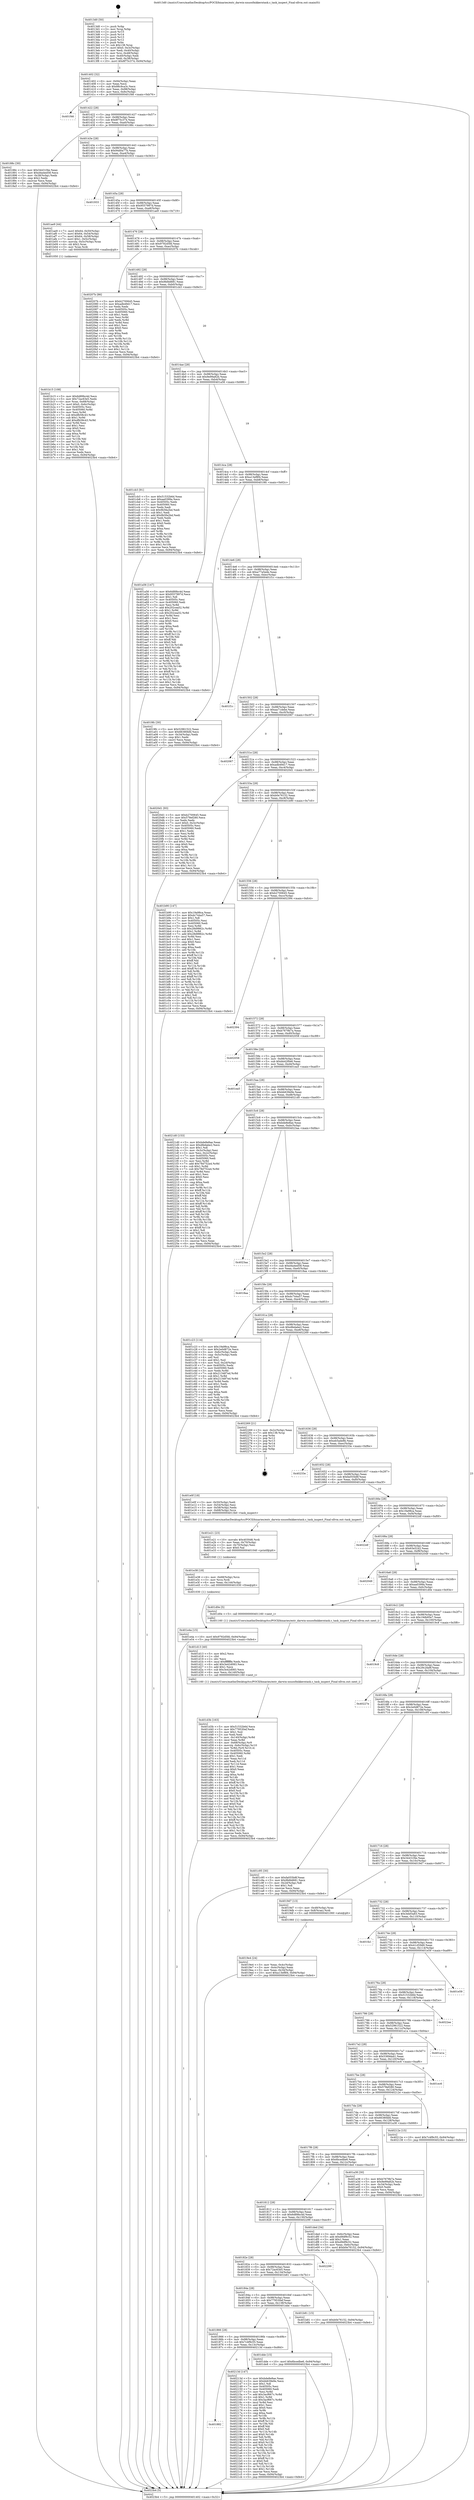 digraph "0x4013d0" {
  label = "0x4013d0 (/mnt/c/Users/mathe/Desktop/tcc/POCII/binaries/extr_darwin-xnuosfmkkerntask.c_task_inspect_Final-ollvm.out::main(0))"
  labelloc = "t"
  node[shape=record]

  Entry [label="",width=0.3,height=0.3,shape=circle,fillcolor=black,style=filled]
  "0x401402" [label="{
     0x401402 [32]\l
     | [instrs]\l
     &nbsp;&nbsp;0x401402 \<+6\>: mov -0x94(%rbp),%eax\l
     &nbsp;&nbsp;0x401408 \<+2\>: mov %eax,%ecx\l
     &nbsp;&nbsp;0x40140a \<+6\>: sub $0x88c9ca3c,%ecx\l
     &nbsp;&nbsp;0x401410 \<+6\>: mov %eax,-0x98(%rbp)\l
     &nbsp;&nbsp;0x401416 \<+6\>: mov %ecx,-0x9c(%rbp)\l
     &nbsp;&nbsp;0x40141c \<+6\>: je 0000000000401f46 \<main+0xb76\>\l
  }"]
  "0x401f46" [label="{
     0x401f46\l
  }", style=dashed]
  "0x401422" [label="{
     0x401422 [28]\l
     | [instrs]\l
     &nbsp;&nbsp;0x401422 \<+5\>: jmp 0000000000401427 \<main+0x57\>\l
     &nbsp;&nbsp;0x401427 \<+6\>: mov -0x98(%rbp),%eax\l
     &nbsp;&nbsp;0x40142d \<+5\>: sub $0x8f75c374,%eax\l
     &nbsp;&nbsp;0x401432 \<+6\>: mov %eax,-0xa0(%rbp)\l
     &nbsp;&nbsp;0x401438 \<+6\>: je 000000000040188c \<main+0x4bc\>\l
  }"]
  Exit [label="",width=0.3,height=0.3,shape=circle,fillcolor=black,style=filled,peripheries=2]
  "0x40188c" [label="{
     0x40188c [30]\l
     | [instrs]\l
     &nbsp;&nbsp;0x40188c \<+5\>: mov $0x34431f4e,%eax\l
     &nbsp;&nbsp;0x401891 \<+5\>: mov $0xd4a4ed58,%ecx\l
     &nbsp;&nbsp;0x401896 \<+3\>: mov -0x38(%rbp),%edx\l
     &nbsp;&nbsp;0x401899 \<+3\>: cmp $0x2,%edx\l
     &nbsp;&nbsp;0x40189c \<+3\>: cmovne %ecx,%eax\l
     &nbsp;&nbsp;0x40189f \<+6\>: mov %eax,-0x94(%rbp)\l
     &nbsp;&nbsp;0x4018a5 \<+5\>: jmp 00000000004023b4 \<main+0xfe4\>\l
  }"]
  "0x40143e" [label="{
     0x40143e [28]\l
     | [instrs]\l
     &nbsp;&nbsp;0x40143e \<+5\>: jmp 0000000000401443 \<main+0x73\>\l
     &nbsp;&nbsp;0x401443 \<+6\>: mov -0x98(%rbp),%eax\l
     &nbsp;&nbsp;0x401449 \<+5\>: sub $0x94d0a77b,%eax\l
     &nbsp;&nbsp;0x40144e \<+6\>: mov %eax,-0xa4(%rbp)\l
     &nbsp;&nbsp;0x401454 \<+6\>: je 0000000000401933 \<main+0x563\>\l
  }"]
  "0x4023b4" [label="{
     0x4023b4 [5]\l
     | [instrs]\l
     &nbsp;&nbsp;0x4023b4 \<+5\>: jmp 0000000000401402 \<main+0x32\>\l
  }"]
  "0x4013d0" [label="{
     0x4013d0 [50]\l
     | [instrs]\l
     &nbsp;&nbsp;0x4013d0 \<+1\>: push %rbp\l
     &nbsp;&nbsp;0x4013d1 \<+3\>: mov %rsp,%rbp\l
     &nbsp;&nbsp;0x4013d4 \<+2\>: push %r15\l
     &nbsp;&nbsp;0x4013d6 \<+2\>: push %r14\l
     &nbsp;&nbsp;0x4013d8 \<+2\>: push %r13\l
     &nbsp;&nbsp;0x4013da \<+2\>: push %r12\l
     &nbsp;&nbsp;0x4013dc \<+1\>: push %rbx\l
     &nbsp;&nbsp;0x4013dd \<+7\>: sub $0x138,%rsp\l
     &nbsp;&nbsp;0x4013e4 \<+7\>: movl $0x0,-0x3c(%rbp)\l
     &nbsp;&nbsp;0x4013eb \<+3\>: mov %edi,-0x40(%rbp)\l
     &nbsp;&nbsp;0x4013ee \<+4\>: mov %rsi,-0x48(%rbp)\l
     &nbsp;&nbsp;0x4013f2 \<+3\>: mov -0x40(%rbp),%edi\l
     &nbsp;&nbsp;0x4013f5 \<+3\>: mov %edi,-0x38(%rbp)\l
     &nbsp;&nbsp;0x4013f8 \<+10\>: movl $0x8f75c374,-0x94(%rbp)\l
  }"]
  "0x401882" [label="{
     0x401882\l
  }", style=dashed]
  "0x401933" [label="{
     0x401933\l
  }", style=dashed]
  "0x40145a" [label="{
     0x40145a [28]\l
     | [instrs]\l
     &nbsp;&nbsp;0x40145a \<+5\>: jmp 000000000040145f \<main+0x8f\>\l
     &nbsp;&nbsp;0x40145f \<+6\>: mov -0x98(%rbp),%eax\l
     &nbsp;&nbsp;0x401465 \<+5\>: sub $0x9557997d,%eax\l
     &nbsp;&nbsp;0x40146a \<+6\>: mov %eax,-0xa8(%rbp)\l
     &nbsp;&nbsp;0x401470 \<+6\>: je 0000000000401ae9 \<main+0x719\>\l
  }"]
  "0x40213d" [label="{
     0x40213d [147]\l
     | [instrs]\l
     &nbsp;&nbsp;0x40213d \<+5\>: mov $0xbde8e8ae,%eax\l
     &nbsp;&nbsp;0x402142 \<+5\>: mov $0xbb639e9e,%ecx\l
     &nbsp;&nbsp;0x402147 \<+2\>: mov $0x1,%dl\l
     &nbsp;&nbsp;0x402149 \<+7\>: mov 0x40505c,%esi\l
     &nbsp;&nbsp;0x402150 \<+7\>: mov 0x405060,%edi\l
     &nbsp;&nbsp;0x402157 \<+3\>: mov %esi,%r8d\l
     &nbsp;&nbsp;0x40215a \<+7\>: add $0x3acf667c,%r8d\l
     &nbsp;&nbsp;0x402161 \<+4\>: sub $0x1,%r8d\l
     &nbsp;&nbsp;0x402165 \<+7\>: sub $0x3acf667c,%r8d\l
     &nbsp;&nbsp;0x40216c \<+4\>: imul %r8d,%esi\l
     &nbsp;&nbsp;0x402170 \<+3\>: and $0x1,%esi\l
     &nbsp;&nbsp;0x402173 \<+3\>: cmp $0x0,%esi\l
     &nbsp;&nbsp;0x402176 \<+4\>: sete %r9b\l
     &nbsp;&nbsp;0x40217a \<+3\>: cmp $0xa,%edi\l
     &nbsp;&nbsp;0x40217d \<+4\>: setl %r10b\l
     &nbsp;&nbsp;0x402181 \<+3\>: mov %r9b,%r11b\l
     &nbsp;&nbsp;0x402184 \<+4\>: xor $0xff,%r11b\l
     &nbsp;&nbsp;0x402188 \<+3\>: mov %r10b,%bl\l
     &nbsp;&nbsp;0x40218b \<+3\>: xor $0xff,%bl\l
     &nbsp;&nbsp;0x40218e \<+3\>: xor $0x0,%dl\l
     &nbsp;&nbsp;0x402191 \<+3\>: mov %r11b,%r14b\l
     &nbsp;&nbsp;0x402194 \<+4\>: and $0x0,%r14b\l
     &nbsp;&nbsp;0x402198 \<+3\>: and %dl,%r9b\l
     &nbsp;&nbsp;0x40219b \<+3\>: mov %bl,%r15b\l
     &nbsp;&nbsp;0x40219e \<+4\>: and $0x0,%r15b\l
     &nbsp;&nbsp;0x4021a2 \<+3\>: and %dl,%r10b\l
     &nbsp;&nbsp;0x4021a5 \<+3\>: or %r9b,%r14b\l
     &nbsp;&nbsp;0x4021a8 \<+3\>: or %r10b,%r15b\l
     &nbsp;&nbsp;0x4021ab \<+3\>: xor %r15b,%r14b\l
     &nbsp;&nbsp;0x4021ae \<+3\>: or %bl,%r11b\l
     &nbsp;&nbsp;0x4021b1 \<+4\>: xor $0xff,%r11b\l
     &nbsp;&nbsp;0x4021b5 \<+3\>: or $0x0,%dl\l
     &nbsp;&nbsp;0x4021b8 \<+3\>: and %dl,%r11b\l
     &nbsp;&nbsp;0x4021bb \<+3\>: or %r11b,%r14b\l
     &nbsp;&nbsp;0x4021be \<+4\>: test $0x1,%r14b\l
     &nbsp;&nbsp;0x4021c2 \<+3\>: cmovne %ecx,%eax\l
     &nbsp;&nbsp;0x4021c5 \<+6\>: mov %eax,-0x94(%rbp)\l
     &nbsp;&nbsp;0x4021cb \<+5\>: jmp 00000000004023b4 \<main+0xfe4\>\l
  }"]
  "0x401ae9" [label="{
     0x401ae9 [44]\l
     | [instrs]\l
     &nbsp;&nbsp;0x401ae9 \<+7\>: movl $0x64,-0x50(%rbp)\l
     &nbsp;&nbsp;0x401af0 \<+7\>: movl $0x64,-0x54(%rbp)\l
     &nbsp;&nbsp;0x401af7 \<+7\>: movl $0x64,-0x58(%rbp)\l
     &nbsp;&nbsp;0x401afe \<+7\>: movl $0x1,-0x5c(%rbp)\l
     &nbsp;&nbsp;0x401b05 \<+4\>: movslq -0x5c(%rbp),%rax\l
     &nbsp;&nbsp;0x401b09 \<+4\>: shl $0x2,%rax\l
     &nbsp;&nbsp;0x401b0d \<+3\>: mov %rax,%rdi\l
     &nbsp;&nbsp;0x401b10 \<+5\>: call 0000000000401050 \<malloc@plt\>\l
     | [calls]\l
     &nbsp;&nbsp;0x401050 \{1\} (unknown)\l
  }"]
  "0x401476" [label="{
     0x401476 [28]\l
     | [instrs]\l
     &nbsp;&nbsp;0x401476 \<+5\>: jmp 000000000040147b \<main+0xab\>\l
     &nbsp;&nbsp;0x40147b \<+6\>: mov -0x98(%rbp),%eax\l
     &nbsp;&nbsp;0x401481 \<+5\>: sub $0x9792d5fd,%eax\l
     &nbsp;&nbsp;0x401486 \<+6\>: mov %eax,-0xac(%rbp)\l
     &nbsp;&nbsp;0x40148c \<+6\>: je 000000000040207b \<main+0xcab\>\l
  }"]
  "0x401e4a" [label="{
     0x401e4a [15]\l
     | [instrs]\l
     &nbsp;&nbsp;0x401e4a \<+10\>: movl $0x9792d5fd,-0x94(%rbp)\l
     &nbsp;&nbsp;0x401e54 \<+5\>: jmp 00000000004023b4 \<main+0xfe4\>\l
  }"]
  "0x40207b" [label="{
     0x40207b [86]\l
     | [instrs]\l
     &nbsp;&nbsp;0x40207b \<+5\>: mov $0xb2700645,%eax\l
     &nbsp;&nbsp;0x402080 \<+5\>: mov $0xadb49d17,%ecx\l
     &nbsp;&nbsp;0x402085 \<+2\>: xor %edx,%edx\l
     &nbsp;&nbsp;0x402087 \<+7\>: mov 0x40505c,%esi\l
     &nbsp;&nbsp;0x40208e \<+7\>: mov 0x405060,%edi\l
     &nbsp;&nbsp;0x402095 \<+3\>: sub $0x1,%edx\l
     &nbsp;&nbsp;0x402098 \<+3\>: mov %esi,%r8d\l
     &nbsp;&nbsp;0x40209b \<+3\>: add %edx,%r8d\l
     &nbsp;&nbsp;0x40209e \<+4\>: imul %r8d,%esi\l
     &nbsp;&nbsp;0x4020a2 \<+3\>: and $0x1,%esi\l
     &nbsp;&nbsp;0x4020a5 \<+3\>: cmp $0x0,%esi\l
     &nbsp;&nbsp;0x4020a8 \<+4\>: sete %r9b\l
     &nbsp;&nbsp;0x4020ac \<+3\>: cmp $0xa,%edi\l
     &nbsp;&nbsp;0x4020af \<+4\>: setl %r10b\l
     &nbsp;&nbsp;0x4020b3 \<+3\>: mov %r9b,%r11b\l
     &nbsp;&nbsp;0x4020b6 \<+3\>: and %r10b,%r11b\l
     &nbsp;&nbsp;0x4020b9 \<+3\>: xor %r10b,%r9b\l
     &nbsp;&nbsp;0x4020bc \<+3\>: or %r9b,%r11b\l
     &nbsp;&nbsp;0x4020bf \<+4\>: test $0x1,%r11b\l
     &nbsp;&nbsp;0x4020c3 \<+3\>: cmovne %ecx,%eax\l
     &nbsp;&nbsp;0x4020c6 \<+6\>: mov %eax,-0x94(%rbp)\l
     &nbsp;&nbsp;0x4020cc \<+5\>: jmp 00000000004023b4 \<main+0xfe4\>\l
  }"]
  "0x401492" [label="{
     0x401492 [28]\l
     | [instrs]\l
     &nbsp;&nbsp;0x401492 \<+5\>: jmp 0000000000401497 \<main+0xc7\>\l
     &nbsp;&nbsp;0x401497 \<+6\>: mov -0x98(%rbp),%eax\l
     &nbsp;&nbsp;0x40149d \<+5\>: sub $0x9bfdd681,%eax\l
     &nbsp;&nbsp;0x4014a2 \<+6\>: mov %eax,-0xb0(%rbp)\l
     &nbsp;&nbsp;0x4014a8 \<+6\>: je 0000000000401cb3 \<main+0x8e3\>\l
  }"]
  "0x401e38" [label="{
     0x401e38 [18]\l
     | [instrs]\l
     &nbsp;&nbsp;0x401e38 \<+4\>: mov -0x68(%rbp),%rcx\l
     &nbsp;&nbsp;0x401e3c \<+3\>: mov %rcx,%rdi\l
     &nbsp;&nbsp;0x401e3f \<+6\>: mov %eax,-0x144(%rbp)\l
     &nbsp;&nbsp;0x401e45 \<+5\>: call 0000000000401030 \<free@plt\>\l
     | [calls]\l
     &nbsp;&nbsp;0x401030 \{1\} (unknown)\l
  }"]
  "0x401cb3" [label="{
     0x401cb3 [91]\l
     | [instrs]\l
     &nbsp;&nbsp;0x401cb3 \<+5\>: mov $0x51532b6d,%eax\l
     &nbsp;&nbsp;0x401cb8 \<+5\>: mov $0xaa0399a,%ecx\l
     &nbsp;&nbsp;0x401cbd \<+7\>: mov 0x40505c,%edx\l
     &nbsp;&nbsp;0x401cc4 \<+7\>: mov 0x405060,%esi\l
     &nbsp;&nbsp;0x401ccb \<+2\>: mov %edx,%edi\l
     &nbsp;&nbsp;0x401ccd \<+6\>: sub $0x9b5fa2bd,%edi\l
     &nbsp;&nbsp;0x401cd3 \<+3\>: sub $0x1,%edi\l
     &nbsp;&nbsp;0x401cd6 \<+6\>: add $0x9b5fa2bd,%edi\l
     &nbsp;&nbsp;0x401cdc \<+3\>: imul %edi,%edx\l
     &nbsp;&nbsp;0x401cdf \<+3\>: and $0x1,%edx\l
     &nbsp;&nbsp;0x401ce2 \<+3\>: cmp $0x0,%edx\l
     &nbsp;&nbsp;0x401ce5 \<+4\>: sete %r8b\l
     &nbsp;&nbsp;0x401ce9 \<+3\>: cmp $0xa,%esi\l
     &nbsp;&nbsp;0x401cec \<+4\>: setl %r9b\l
     &nbsp;&nbsp;0x401cf0 \<+3\>: mov %r8b,%r10b\l
     &nbsp;&nbsp;0x401cf3 \<+3\>: and %r9b,%r10b\l
     &nbsp;&nbsp;0x401cf6 \<+3\>: xor %r9b,%r8b\l
     &nbsp;&nbsp;0x401cf9 \<+3\>: or %r8b,%r10b\l
     &nbsp;&nbsp;0x401cfc \<+4\>: test $0x1,%r10b\l
     &nbsp;&nbsp;0x401d00 \<+3\>: cmovne %ecx,%eax\l
     &nbsp;&nbsp;0x401d03 \<+6\>: mov %eax,-0x94(%rbp)\l
     &nbsp;&nbsp;0x401d09 \<+5\>: jmp 00000000004023b4 \<main+0xfe4\>\l
  }"]
  "0x4014ae" [label="{
     0x4014ae [28]\l
     | [instrs]\l
     &nbsp;&nbsp;0x4014ae \<+5\>: jmp 00000000004014b3 \<main+0xe3\>\l
     &nbsp;&nbsp;0x4014b3 \<+6\>: mov -0x98(%rbp),%eax\l
     &nbsp;&nbsp;0x4014b9 \<+5\>: sub $0x9e99a82b,%eax\l
     &nbsp;&nbsp;0x4014be \<+6\>: mov %eax,-0xb4(%rbp)\l
     &nbsp;&nbsp;0x4014c4 \<+6\>: je 0000000000401a56 \<main+0x686\>\l
  }"]
  "0x401e21" [label="{
     0x401e21 [23]\l
     | [instrs]\l
     &nbsp;&nbsp;0x401e21 \<+10\>: movabs $0x4030d6,%rdi\l
     &nbsp;&nbsp;0x401e2b \<+3\>: mov %eax,-0x70(%rbp)\l
     &nbsp;&nbsp;0x401e2e \<+3\>: mov -0x70(%rbp),%esi\l
     &nbsp;&nbsp;0x401e31 \<+2\>: mov $0x0,%al\l
     &nbsp;&nbsp;0x401e33 \<+5\>: call 0000000000401040 \<printf@plt\>\l
     | [calls]\l
     &nbsp;&nbsp;0x401040 \{1\} (unknown)\l
  }"]
  "0x401a56" [label="{
     0x401a56 [147]\l
     | [instrs]\l
     &nbsp;&nbsp;0x401a56 \<+5\>: mov $0x6d89bc4d,%eax\l
     &nbsp;&nbsp;0x401a5b \<+5\>: mov $0x9557997d,%ecx\l
     &nbsp;&nbsp;0x401a60 \<+2\>: mov $0x1,%dl\l
     &nbsp;&nbsp;0x401a62 \<+7\>: mov 0x40505c,%esi\l
     &nbsp;&nbsp;0x401a69 \<+7\>: mov 0x405060,%edi\l
     &nbsp;&nbsp;0x401a70 \<+3\>: mov %esi,%r8d\l
     &nbsp;&nbsp;0x401a73 \<+7\>: add $0x202cea52,%r8d\l
     &nbsp;&nbsp;0x401a7a \<+4\>: sub $0x1,%r8d\l
     &nbsp;&nbsp;0x401a7e \<+7\>: sub $0x202cea52,%r8d\l
     &nbsp;&nbsp;0x401a85 \<+4\>: imul %r8d,%esi\l
     &nbsp;&nbsp;0x401a89 \<+3\>: and $0x1,%esi\l
     &nbsp;&nbsp;0x401a8c \<+3\>: cmp $0x0,%esi\l
     &nbsp;&nbsp;0x401a8f \<+4\>: sete %r9b\l
     &nbsp;&nbsp;0x401a93 \<+3\>: cmp $0xa,%edi\l
     &nbsp;&nbsp;0x401a96 \<+4\>: setl %r10b\l
     &nbsp;&nbsp;0x401a9a \<+3\>: mov %r9b,%r11b\l
     &nbsp;&nbsp;0x401a9d \<+4\>: xor $0xff,%r11b\l
     &nbsp;&nbsp;0x401aa1 \<+3\>: mov %r10b,%bl\l
     &nbsp;&nbsp;0x401aa4 \<+3\>: xor $0xff,%bl\l
     &nbsp;&nbsp;0x401aa7 \<+3\>: xor $0x0,%dl\l
     &nbsp;&nbsp;0x401aaa \<+3\>: mov %r11b,%r14b\l
     &nbsp;&nbsp;0x401aad \<+4\>: and $0x0,%r14b\l
     &nbsp;&nbsp;0x401ab1 \<+3\>: and %dl,%r9b\l
     &nbsp;&nbsp;0x401ab4 \<+3\>: mov %bl,%r15b\l
     &nbsp;&nbsp;0x401ab7 \<+4\>: and $0x0,%r15b\l
     &nbsp;&nbsp;0x401abb \<+3\>: and %dl,%r10b\l
     &nbsp;&nbsp;0x401abe \<+3\>: or %r9b,%r14b\l
     &nbsp;&nbsp;0x401ac1 \<+3\>: or %r10b,%r15b\l
     &nbsp;&nbsp;0x401ac4 \<+3\>: xor %r15b,%r14b\l
     &nbsp;&nbsp;0x401ac7 \<+3\>: or %bl,%r11b\l
     &nbsp;&nbsp;0x401aca \<+4\>: xor $0xff,%r11b\l
     &nbsp;&nbsp;0x401ace \<+3\>: or $0x0,%dl\l
     &nbsp;&nbsp;0x401ad1 \<+3\>: and %dl,%r11b\l
     &nbsp;&nbsp;0x401ad4 \<+3\>: or %r11b,%r14b\l
     &nbsp;&nbsp;0x401ad7 \<+4\>: test $0x1,%r14b\l
     &nbsp;&nbsp;0x401adb \<+3\>: cmovne %ecx,%eax\l
     &nbsp;&nbsp;0x401ade \<+6\>: mov %eax,-0x94(%rbp)\l
     &nbsp;&nbsp;0x401ae4 \<+5\>: jmp 00000000004023b4 \<main+0xfe4\>\l
  }"]
  "0x4014ca" [label="{
     0x4014ca [28]\l
     | [instrs]\l
     &nbsp;&nbsp;0x4014ca \<+5\>: jmp 00000000004014cf \<main+0xff\>\l
     &nbsp;&nbsp;0x4014cf \<+6\>: mov -0x98(%rbp),%eax\l
     &nbsp;&nbsp;0x4014d5 \<+5\>: sub $0xa13ef8f4,%eax\l
     &nbsp;&nbsp;0x4014da \<+6\>: mov %eax,-0xb8(%rbp)\l
     &nbsp;&nbsp;0x4014e0 \<+6\>: je 00000000004019fc \<main+0x62c\>\l
  }"]
  "0x401866" [label="{
     0x401866 [28]\l
     | [instrs]\l
     &nbsp;&nbsp;0x401866 \<+5\>: jmp 000000000040186b \<main+0x49b\>\l
     &nbsp;&nbsp;0x40186b \<+6\>: mov -0x98(%rbp),%eax\l
     &nbsp;&nbsp;0x401871 \<+5\>: sub $0x7c4f9c55,%eax\l
     &nbsp;&nbsp;0x401876 \<+6\>: mov %eax,-0x13c(%rbp)\l
     &nbsp;&nbsp;0x40187c \<+6\>: je 000000000040213d \<main+0xd6d\>\l
  }"]
  "0x4019fc" [label="{
     0x4019fc [30]\l
     | [instrs]\l
     &nbsp;&nbsp;0x4019fc \<+5\>: mov $0x52961522,%eax\l
     &nbsp;&nbsp;0x401a01 \<+5\>: mov $0x66380bfd,%ecx\l
     &nbsp;&nbsp;0x401a06 \<+3\>: mov -0x34(%rbp),%edx\l
     &nbsp;&nbsp;0x401a09 \<+3\>: cmp $0x1,%edx\l
     &nbsp;&nbsp;0x401a0c \<+3\>: cmovl %ecx,%eax\l
     &nbsp;&nbsp;0x401a0f \<+6\>: mov %eax,-0x94(%rbp)\l
     &nbsp;&nbsp;0x401a15 \<+5\>: jmp 00000000004023b4 \<main+0xfe4\>\l
  }"]
  "0x4014e6" [label="{
     0x4014e6 [28]\l
     | [instrs]\l
     &nbsp;&nbsp;0x4014e6 \<+5\>: jmp 00000000004014eb \<main+0x11b\>\l
     &nbsp;&nbsp;0x4014eb \<+6\>: mov -0x98(%rbp),%eax\l
     &nbsp;&nbsp;0x4014f1 \<+5\>: sub $0xa77a5ede,%eax\l
     &nbsp;&nbsp;0x4014f6 \<+6\>: mov %eax,-0xbc(%rbp)\l
     &nbsp;&nbsp;0x4014fc \<+6\>: je 0000000000401f1c \<main+0xb4c\>\l
  }"]
  "0x401dde" [label="{
     0x401dde [15]\l
     | [instrs]\l
     &nbsp;&nbsp;0x401dde \<+10\>: movl $0x6bcedbe6,-0x94(%rbp)\l
     &nbsp;&nbsp;0x401de8 \<+5\>: jmp 00000000004023b4 \<main+0xfe4\>\l
  }"]
  "0x401f1c" [label="{
     0x401f1c\l
  }", style=dashed]
  "0x401502" [label="{
     0x401502 [28]\l
     | [instrs]\l
     &nbsp;&nbsp;0x401502 \<+5\>: jmp 0000000000401507 \<main+0x137\>\l
     &nbsp;&nbsp;0x401507 \<+6\>: mov -0x98(%rbp),%eax\l
     &nbsp;&nbsp;0x40150d \<+5\>: sub $0xaa71debe,%eax\l
     &nbsp;&nbsp;0x401512 \<+6\>: mov %eax,-0xc0(%rbp)\l
     &nbsp;&nbsp;0x401518 \<+6\>: je 0000000000402067 \<main+0xc97\>\l
  }"]
  "0x401d3b" [label="{
     0x401d3b [163]\l
     | [instrs]\l
     &nbsp;&nbsp;0x401d3b \<+5\>: mov $0x51532b6d,%ecx\l
     &nbsp;&nbsp;0x401d40 \<+5\>: mov $0x779530ef,%edx\l
     &nbsp;&nbsp;0x401d45 \<+3\>: mov $0x1,%sil\l
     &nbsp;&nbsp;0x401d48 \<+2\>: xor %edi,%edi\l
     &nbsp;&nbsp;0x401d4a \<+7\>: mov -0x140(%rbp),%r8d\l
     &nbsp;&nbsp;0x401d51 \<+4\>: imul %eax,%r8d\l
     &nbsp;&nbsp;0x401d55 \<+4\>: mov -0x68(%rbp),%r9\l
     &nbsp;&nbsp;0x401d59 \<+4\>: movslq -0x6c(%rbp),%r10\l
     &nbsp;&nbsp;0x401d5d \<+4\>: mov %r8d,(%r9,%r10,4)\l
     &nbsp;&nbsp;0x401d61 \<+7\>: mov 0x40505c,%eax\l
     &nbsp;&nbsp;0x401d68 \<+8\>: mov 0x405060,%r8d\l
     &nbsp;&nbsp;0x401d70 \<+3\>: sub $0x1,%edi\l
     &nbsp;&nbsp;0x401d73 \<+3\>: mov %eax,%r11d\l
     &nbsp;&nbsp;0x401d76 \<+3\>: add %edi,%r11d\l
     &nbsp;&nbsp;0x401d79 \<+4\>: imul %r11d,%eax\l
     &nbsp;&nbsp;0x401d7d \<+3\>: and $0x1,%eax\l
     &nbsp;&nbsp;0x401d80 \<+3\>: cmp $0x0,%eax\l
     &nbsp;&nbsp;0x401d83 \<+3\>: sete %bl\l
     &nbsp;&nbsp;0x401d86 \<+4\>: cmp $0xa,%r8d\l
     &nbsp;&nbsp;0x401d8a \<+4\>: setl %r14b\l
     &nbsp;&nbsp;0x401d8e \<+3\>: mov %bl,%r15b\l
     &nbsp;&nbsp;0x401d91 \<+4\>: xor $0xff,%r15b\l
     &nbsp;&nbsp;0x401d95 \<+3\>: mov %r14b,%r12b\l
     &nbsp;&nbsp;0x401d98 \<+4\>: xor $0xff,%r12b\l
     &nbsp;&nbsp;0x401d9c \<+4\>: xor $0x0,%sil\l
     &nbsp;&nbsp;0x401da0 \<+3\>: mov %r15b,%r13b\l
     &nbsp;&nbsp;0x401da3 \<+4\>: and $0x0,%r13b\l
     &nbsp;&nbsp;0x401da7 \<+3\>: and %sil,%bl\l
     &nbsp;&nbsp;0x401daa \<+3\>: mov %r12b,%al\l
     &nbsp;&nbsp;0x401dad \<+2\>: and $0x0,%al\l
     &nbsp;&nbsp;0x401daf \<+3\>: and %sil,%r14b\l
     &nbsp;&nbsp;0x401db2 \<+3\>: or %bl,%r13b\l
     &nbsp;&nbsp;0x401db5 \<+3\>: or %r14b,%al\l
     &nbsp;&nbsp;0x401db8 \<+3\>: xor %al,%r13b\l
     &nbsp;&nbsp;0x401dbb \<+3\>: or %r12b,%r15b\l
     &nbsp;&nbsp;0x401dbe \<+4\>: xor $0xff,%r15b\l
     &nbsp;&nbsp;0x401dc2 \<+4\>: or $0x0,%sil\l
     &nbsp;&nbsp;0x401dc6 \<+3\>: and %sil,%r15b\l
     &nbsp;&nbsp;0x401dc9 \<+3\>: or %r15b,%r13b\l
     &nbsp;&nbsp;0x401dcc \<+4\>: test $0x1,%r13b\l
     &nbsp;&nbsp;0x401dd0 \<+3\>: cmovne %edx,%ecx\l
     &nbsp;&nbsp;0x401dd3 \<+6\>: mov %ecx,-0x94(%rbp)\l
     &nbsp;&nbsp;0x401dd9 \<+5\>: jmp 00000000004023b4 \<main+0xfe4\>\l
  }"]
  "0x402067" [label="{
     0x402067\l
  }", style=dashed]
  "0x40151e" [label="{
     0x40151e [28]\l
     | [instrs]\l
     &nbsp;&nbsp;0x40151e \<+5\>: jmp 0000000000401523 \<main+0x153\>\l
     &nbsp;&nbsp;0x401523 \<+6\>: mov -0x98(%rbp),%eax\l
     &nbsp;&nbsp;0x401529 \<+5\>: sub $0xadb49d17,%eax\l
     &nbsp;&nbsp;0x40152e \<+6\>: mov %eax,-0xc4(%rbp)\l
     &nbsp;&nbsp;0x401534 \<+6\>: je 00000000004020d1 \<main+0xd01\>\l
  }"]
  "0x401d13" [label="{
     0x401d13 [40]\l
     | [instrs]\l
     &nbsp;&nbsp;0x401d13 \<+5\>: mov $0x2,%ecx\l
     &nbsp;&nbsp;0x401d18 \<+1\>: cltd\l
     &nbsp;&nbsp;0x401d19 \<+2\>: idiv %ecx\l
     &nbsp;&nbsp;0x401d1b \<+6\>: imul $0xfffffffe,%edx,%ecx\l
     &nbsp;&nbsp;0x401d21 \<+6\>: add $0x3e42d083,%ecx\l
     &nbsp;&nbsp;0x401d27 \<+3\>: add $0x1,%ecx\l
     &nbsp;&nbsp;0x401d2a \<+6\>: sub $0x3e42d083,%ecx\l
     &nbsp;&nbsp;0x401d30 \<+6\>: mov %ecx,-0x140(%rbp)\l
     &nbsp;&nbsp;0x401d36 \<+5\>: call 0000000000401160 \<next_i\>\l
     | [calls]\l
     &nbsp;&nbsp;0x401160 \{1\} (/mnt/c/Users/mathe/Desktop/tcc/POCII/binaries/extr_darwin-xnuosfmkkerntask.c_task_inspect_Final-ollvm.out::next_i)\l
  }"]
  "0x4020d1" [label="{
     0x4020d1 [93]\l
     | [instrs]\l
     &nbsp;&nbsp;0x4020d1 \<+5\>: mov $0xb2700645,%eax\l
     &nbsp;&nbsp;0x4020d6 \<+5\>: mov $0x578ef280,%ecx\l
     &nbsp;&nbsp;0x4020db \<+2\>: xor %edx,%edx\l
     &nbsp;&nbsp;0x4020dd \<+7\>: movl $0x0,-0x3c(%rbp)\l
     &nbsp;&nbsp;0x4020e4 \<+7\>: mov 0x40505c,%esi\l
     &nbsp;&nbsp;0x4020eb \<+7\>: mov 0x405060,%edi\l
     &nbsp;&nbsp;0x4020f2 \<+3\>: sub $0x1,%edx\l
     &nbsp;&nbsp;0x4020f5 \<+3\>: mov %esi,%r8d\l
     &nbsp;&nbsp;0x4020f8 \<+3\>: add %edx,%r8d\l
     &nbsp;&nbsp;0x4020fb \<+4\>: imul %r8d,%esi\l
     &nbsp;&nbsp;0x4020ff \<+3\>: and $0x1,%esi\l
     &nbsp;&nbsp;0x402102 \<+3\>: cmp $0x0,%esi\l
     &nbsp;&nbsp;0x402105 \<+4\>: sete %r9b\l
     &nbsp;&nbsp;0x402109 \<+3\>: cmp $0xa,%edi\l
     &nbsp;&nbsp;0x40210c \<+4\>: setl %r10b\l
     &nbsp;&nbsp;0x402110 \<+3\>: mov %r9b,%r11b\l
     &nbsp;&nbsp;0x402113 \<+3\>: and %r10b,%r11b\l
     &nbsp;&nbsp;0x402116 \<+3\>: xor %r10b,%r9b\l
     &nbsp;&nbsp;0x402119 \<+3\>: or %r9b,%r11b\l
     &nbsp;&nbsp;0x40211c \<+4\>: test $0x1,%r11b\l
     &nbsp;&nbsp;0x402120 \<+3\>: cmovne %ecx,%eax\l
     &nbsp;&nbsp;0x402123 \<+6\>: mov %eax,-0x94(%rbp)\l
     &nbsp;&nbsp;0x402129 \<+5\>: jmp 00000000004023b4 \<main+0xfe4\>\l
  }"]
  "0x40153a" [label="{
     0x40153a [28]\l
     | [instrs]\l
     &nbsp;&nbsp;0x40153a \<+5\>: jmp 000000000040153f \<main+0x16f\>\l
     &nbsp;&nbsp;0x40153f \<+6\>: mov -0x98(%rbp),%eax\l
     &nbsp;&nbsp;0x401545 \<+5\>: sub $0xb0e76152,%eax\l
     &nbsp;&nbsp;0x40154a \<+6\>: mov %eax,-0xc8(%rbp)\l
     &nbsp;&nbsp;0x401550 \<+6\>: je 0000000000401b90 \<main+0x7c0\>\l
  }"]
  "0x40184a" [label="{
     0x40184a [28]\l
     | [instrs]\l
     &nbsp;&nbsp;0x40184a \<+5\>: jmp 000000000040184f \<main+0x47f\>\l
     &nbsp;&nbsp;0x40184f \<+6\>: mov -0x98(%rbp),%eax\l
     &nbsp;&nbsp;0x401855 \<+5\>: sub $0x779530ef,%eax\l
     &nbsp;&nbsp;0x40185a \<+6\>: mov %eax,-0x138(%rbp)\l
     &nbsp;&nbsp;0x401860 \<+6\>: je 0000000000401dde \<main+0xa0e\>\l
  }"]
  "0x401b90" [label="{
     0x401b90 [147]\l
     | [instrs]\l
     &nbsp;&nbsp;0x401b90 \<+5\>: mov $0x19a98ca,%eax\l
     &nbsp;&nbsp;0x401b95 \<+5\>: mov $0xdc744a57,%ecx\l
     &nbsp;&nbsp;0x401b9a \<+2\>: mov $0x1,%dl\l
     &nbsp;&nbsp;0x401b9c \<+7\>: mov 0x40505c,%esi\l
     &nbsp;&nbsp;0x401ba3 \<+7\>: mov 0x405060,%edi\l
     &nbsp;&nbsp;0x401baa \<+3\>: mov %esi,%r8d\l
     &nbsp;&nbsp;0x401bad \<+7\>: sub $0x28d9862c,%r8d\l
     &nbsp;&nbsp;0x401bb4 \<+4\>: sub $0x1,%r8d\l
     &nbsp;&nbsp;0x401bb8 \<+7\>: add $0x28d9862c,%r8d\l
     &nbsp;&nbsp;0x401bbf \<+4\>: imul %r8d,%esi\l
     &nbsp;&nbsp;0x401bc3 \<+3\>: and $0x1,%esi\l
     &nbsp;&nbsp;0x401bc6 \<+3\>: cmp $0x0,%esi\l
     &nbsp;&nbsp;0x401bc9 \<+4\>: sete %r9b\l
     &nbsp;&nbsp;0x401bcd \<+3\>: cmp $0xa,%edi\l
     &nbsp;&nbsp;0x401bd0 \<+4\>: setl %r10b\l
     &nbsp;&nbsp;0x401bd4 \<+3\>: mov %r9b,%r11b\l
     &nbsp;&nbsp;0x401bd7 \<+4\>: xor $0xff,%r11b\l
     &nbsp;&nbsp;0x401bdb \<+3\>: mov %r10b,%bl\l
     &nbsp;&nbsp;0x401bde \<+3\>: xor $0xff,%bl\l
     &nbsp;&nbsp;0x401be1 \<+3\>: xor $0x1,%dl\l
     &nbsp;&nbsp;0x401be4 \<+3\>: mov %r11b,%r14b\l
     &nbsp;&nbsp;0x401be7 \<+4\>: and $0xff,%r14b\l
     &nbsp;&nbsp;0x401beb \<+3\>: and %dl,%r9b\l
     &nbsp;&nbsp;0x401bee \<+3\>: mov %bl,%r15b\l
     &nbsp;&nbsp;0x401bf1 \<+4\>: and $0xff,%r15b\l
     &nbsp;&nbsp;0x401bf5 \<+3\>: and %dl,%r10b\l
     &nbsp;&nbsp;0x401bf8 \<+3\>: or %r9b,%r14b\l
     &nbsp;&nbsp;0x401bfb \<+3\>: or %r10b,%r15b\l
     &nbsp;&nbsp;0x401bfe \<+3\>: xor %r15b,%r14b\l
     &nbsp;&nbsp;0x401c01 \<+3\>: or %bl,%r11b\l
     &nbsp;&nbsp;0x401c04 \<+4\>: xor $0xff,%r11b\l
     &nbsp;&nbsp;0x401c08 \<+3\>: or $0x1,%dl\l
     &nbsp;&nbsp;0x401c0b \<+3\>: and %dl,%r11b\l
     &nbsp;&nbsp;0x401c0e \<+3\>: or %r11b,%r14b\l
     &nbsp;&nbsp;0x401c11 \<+4\>: test $0x1,%r14b\l
     &nbsp;&nbsp;0x401c15 \<+3\>: cmovne %ecx,%eax\l
     &nbsp;&nbsp;0x401c18 \<+6\>: mov %eax,-0x94(%rbp)\l
     &nbsp;&nbsp;0x401c1e \<+5\>: jmp 00000000004023b4 \<main+0xfe4\>\l
  }"]
  "0x401556" [label="{
     0x401556 [28]\l
     | [instrs]\l
     &nbsp;&nbsp;0x401556 \<+5\>: jmp 000000000040155b \<main+0x18b\>\l
     &nbsp;&nbsp;0x40155b \<+6\>: mov -0x98(%rbp),%eax\l
     &nbsp;&nbsp;0x401561 \<+5\>: sub $0xb2700645,%eax\l
     &nbsp;&nbsp;0x401566 \<+6\>: mov %eax,-0xcc(%rbp)\l
     &nbsp;&nbsp;0x40156c \<+6\>: je 0000000000402394 \<main+0xfc4\>\l
  }"]
  "0x401b81" [label="{
     0x401b81 [15]\l
     | [instrs]\l
     &nbsp;&nbsp;0x401b81 \<+10\>: movl $0xb0e76152,-0x94(%rbp)\l
     &nbsp;&nbsp;0x401b8b \<+5\>: jmp 00000000004023b4 \<main+0xfe4\>\l
  }"]
  "0x402394" [label="{
     0x402394\l
  }", style=dashed]
  "0x401572" [label="{
     0x401572 [28]\l
     | [instrs]\l
     &nbsp;&nbsp;0x401572 \<+5\>: jmp 0000000000401577 \<main+0x1a7\>\l
     &nbsp;&nbsp;0x401577 \<+6\>: mov -0x98(%rbp),%eax\l
     &nbsp;&nbsp;0x40157d \<+5\>: sub $0xb7679b7a,%eax\l
     &nbsp;&nbsp;0x401582 \<+6\>: mov %eax,-0xd0(%rbp)\l
     &nbsp;&nbsp;0x401588 \<+6\>: je 0000000000402058 \<main+0xc88\>\l
  }"]
  "0x40182e" [label="{
     0x40182e [28]\l
     | [instrs]\l
     &nbsp;&nbsp;0x40182e \<+5\>: jmp 0000000000401833 \<main+0x463\>\l
     &nbsp;&nbsp;0x401833 \<+6\>: mov -0x98(%rbp),%eax\l
     &nbsp;&nbsp;0x401839 \<+5\>: sub $0x72ac63e5,%eax\l
     &nbsp;&nbsp;0x40183e \<+6\>: mov %eax,-0x134(%rbp)\l
     &nbsp;&nbsp;0x401844 \<+6\>: je 0000000000401b81 \<main+0x7b1\>\l
  }"]
  "0x402058" [label="{
     0x402058\l
  }", style=dashed]
  "0x40158e" [label="{
     0x40158e [28]\l
     | [instrs]\l
     &nbsp;&nbsp;0x40158e \<+5\>: jmp 0000000000401593 \<main+0x1c3\>\l
     &nbsp;&nbsp;0x401593 \<+6\>: mov -0x98(%rbp),%eax\l
     &nbsp;&nbsp;0x401599 \<+5\>: sub $0xbb42f0e6,%eax\l
     &nbsp;&nbsp;0x40159e \<+6\>: mov %eax,-0xd4(%rbp)\l
     &nbsp;&nbsp;0x4015a4 \<+6\>: je 0000000000401ea5 \<main+0xad5\>\l
  }"]
  "0x402299" [label="{
     0x402299\l
  }", style=dashed]
  "0x401ea5" [label="{
     0x401ea5\l
  }", style=dashed]
  "0x4015aa" [label="{
     0x4015aa [28]\l
     | [instrs]\l
     &nbsp;&nbsp;0x4015aa \<+5\>: jmp 00000000004015af \<main+0x1df\>\l
     &nbsp;&nbsp;0x4015af \<+6\>: mov -0x98(%rbp),%eax\l
     &nbsp;&nbsp;0x4015b5 \<+5\>: sub $0xbb639e9e,%eax\l
     &nbsp;&nbsp;0x4015ba \<+6\>: mov %eax,-0xd8(%rbp)\l
     &nbsp;&nbsp;0x4015c0 \<+6\>: je 00000000004021d0 \<main+0xe00\>\l
  }"]
  "0x401812" [label="{
     0x401812 [28]\l
     | [instrs]\l
     &nbsp;&nbsp;0x401812 \<+5\>: jmp 0000000000401817 \<main+0x447\>\l
     &nbsp;&nbsp;0x401817 \<+6\>: mov -0x98(%rbp),%eax\l
     &nbsp;&nbsp;0x40181d \<+5\>: sub $0x6d89bc4d,%eax\l
     &nbsp;&nbsp;0x401822 \<+6\>: mov %eax,-0x130(%rbp)\l
     &nbsp;&nbsp;0x401828 \<+6\>: je 0000000000402299 \<main+0xec9\>\l
  }"]
  "0x4021d0" [label="{
     0x4021d0 [153]\l
     | [instrs]\l
     &nbsp;&nbsp;0x4021d0 \<+5\>: mov $0xbde8e8ae,%eax\l
     &nbsp;&nbsp;0x4021d5 \<+5\>: mov $0xdfedabe2,%ecx\l
     &nbsp;&nbsp;0x4021da \<+2\>: mov $0x1,%dl\l
     &nbsp;&nbsp;0x4021dc \<+3\>: mov -0x3c(%rbp),%esi\l
     &nbsp;&nbsp;0x4021df \<+3\>: mov %esi,-0x2c(%rbp)\l
     &nbsp;&nbsp;0x4021e2 \<+7\>: mov 0x40505c,%esi\l
     &nbsp;&nbsp;0x4021e9 \<+7\>: mov 0x405060,%edi\l
     &nbsp;&nbsp;0x4021f0 \<+3\>: mov %esi,%r8d\l
     &nbsp;&nbsp;0x4021f3 \<+7\>: add $0x78d752a4,%r8d\l
     &nbsp;&nbsp;0x4021fa \<+4\>: sub $0x1,%r8d\l
     &nbsp;&nbsp;0x4021fe \<+7\>: sub $0x78d752a4,%r8d\l
     &nbsp;&nbsp;0x402205 \<+4\>: imul %r8d,%esi\l
     &nbsp;&nbsp;0x402209 \<+3\>: and $0x1,%esi\l
     &nbsp;&nbsp;0x40220c \<+3\>: cmp $0x0,%esi\l
     &nbsp;&nbsp;0x40220f \<+4\>: sete %r9b\l
     &nbsp;&nbsp;0x402213 \<+3\>: cmp $0xa,%edi\l
     &nbsp;&nbsp;0x402216 \<+4\>: setl %r10b\l
     &nbsp;&nbsp;0x40221a \<+3\>: mov %r9b,%r11b\l
     &nbsp;&nbsp;0x40221d \<+4\>: xor $0xff,%r11b\l
     &nbsp;&nbsp;0x402221 \<+3\>: mov %r10b,%bl\l
     &nbsp;&nbsp;0x402224 \<+3\>: xor $0xff,%bl\l
     &nbsp;&nbsp;0x402227 \<+3\>: xor $0x1,%dl\l
     &nbsp;&nbsp;0x40222a \<+3\>: mov %r11b,%r14b\l
     &nbsp;&nbsp;0x40222d \<+4\>: and $0xff,%r14b\l
     &nbsp;&nbsp;0x402231 \<+3\>: and %dl,%r9b\l
     &nbsp;&nbsp;0x402234 \<+3\>: mov %bl,%r15b\l
     &nbsp;&nbsp;0x402237 \<+4\>: and $0xff,%r15b\l
     &nbsp;&nbsp;0x40223b \<+3\>: and %dl,%r10b\l
     &nbsp;&nbsp;0x40223e \<+3\>: or %r9b,%r14b\l
     &nbsp;&nbsp;0x402241 \<+3\>: or %r10b,%r15b\l
     &nbsp;&nbsp;0x402244 \<+3\>: xor %r15b,%r14b\l
     &nbsp;&nbsp;0x402247 \<+3\>: or %bl,%r11b\l
     &nbsp;&nbsp;0x40224a \<+4\>: xor $0xff,%r11b\l
     &nbsp;&nbsp;0x40224e \<+3\>: or $0x1,%dl\l
     &nbsp;&nbsp;0x402251 \<+3\>: and %dl,%r11b\l
     &nbsp;&nbsp;0x402254 \<+3\>: or %r11b,%r14b\l
     &nbsp;&nbsp;0x402257 \<+4\>: test $0x1,%r14b\l
     &nbsp;&nbsp;0x40225b \<+3\>: cmovne %ecx,%eax\l
     &nbsp;&nbsp;0x40225e \<+6\>: mov %eax,-0x94(%rbp)\l
     &nbsp;&nbsp;0x402264 \<+5\>: jmp 00000000004023b4 \<main+0xfe4\>\l
  }"]
  "0x4015c6" [label="{
     0x4015c6 [28]\l
     | [instrs]\l
     &nbsp;&nbsp;0x4015c6 \<+5\>: jmp 00000000004015cb \<main+0x1fb\>\l
     &nbsp;&nbsp;0x4015cb \<+6\>: mov -0x98(%rbp),%eax\l
     &nbsp;&nbsp;0x4015d1 \<+5\>: sub $0xbde8e8ae,%eax\l
     &nbsp;&nbsp;0x4015d6 \<+6\>: mov %eax,-0xdc(%rbp)\l
     &nbsp;&nbsp;0x4015dc \<+6\>: je 00000000004023aa \<main+0xfda\>\l
  }"]
  "0x401ded" [label="{
     0x401ded [34]\l
     | [instrs]\l
     &nbsp;&nbsp;0x401ded \<+3\>: mov -0x6c(%rbp),%eax\l
     &nbsp;&nbsp;0x401df0 \<+5\>: add $0xd9df9c52,%eax\l
     &nbsp;&nbsp;0x401df5 \<+3\>: add $0x1,%eax\l
     &nbsp;&nbsp;0x401df8 \<+5\>: sub $0xd9df9c52,%eax\l
     &nbsp;&nbsp;0x401dfd \<+3\>: mov %eax,-0x6c(%rbp)\l
     &nbsp;&nbsp;0x401e00 \<+10\>: movl $0xb0e76152,-0x94(%rbp)\l
     &nbsp;&nbsp;0x401e0a \<+5\>: jmp 00000000004023b4 \<main+0xfe4\>\l
  }"]
  "0x4023aa" [label="{
     0x4023aa\l
  }", style=dashed]
  "0x4015e2" [label="{
     0x4015e2 [28]\l
     | [instrs]\l
     &nbsp;&nbsp;0x4015e2 \<+5\>: jmp 00000000004015e7 \<main+0x217\>\l
     &nbsp;&nbsp;0x4015e7 \<+6\>: mov -0x98(%rbp),%eax\l
     &nbsp;&nbsp;0x4015ed \<+5\>: sub $0xd4a4ed58,%eax\l
     &nbsp;&nbsp;0x4015f2 \<+6\>: mov %eax,-0xe0(%rbp)\l
     &nbsp;&nbsp;0x4015f8 \<+6\>: je 00000000004018aa \<main+0x4da\>\l
  }"]
  "0x401b15" [label="{
     0x401b15 [108]\l
     | [instrs]\l
     &nbsp;&nbsp;0x401b15 \<+5\>: mov $0x6d89bc4d,%ecx\l
     &nbsp;&nbsp;0x401b1a \<+5\>: mov $0x72ac63e5,%edx\l
     &nbsp;&nbsp;0x401b1f \<+4\>: mov %rax,-0x68(%rbp)\l
     &nbsp;&nbsp;0x401b23 \<+7\>: movl $0x0,-0x6c(%rbp)\l
     &nbsp;&nbsp;0x401b2a \<+7\>: mov 0x40505c,%esi\l
     &nbsp;&nbsp;0x401b31 \<+8\>: mov 0x405060,%r8d\l
     &nbsp;&nbsp;0x401b39 \<+3\>: mov %esi,%r9d\l
     &nbsp;&nbsp;0x401b3c \<+7\>: sub $0xdfb58c43,%r9d\l
     &nbsp;&nbsp;0x401b43 \<+4\>: sub $0x1,%r9d\l
     &nbsp;&nbsp;0x401b47 \<+7\>: add $0xdfb58c43,%r9d\l
     &nbsp;&nbsp;0x401b4e \<+4\>: imul %r9d,%esi\l
     &nbsp;&nbsp;0x401b52 \<+3\>: and $0x1,%esi\l
     &nbsp;&nbsp;0x401b55 \<+3\>: cmp $0x0,%esi\l
     &nbsp;&nbsp;0x401b58 \<+4\>: sete %r10b\l
     &nbsp;&nbsp;0x401b5c \<+4\>: cmp $0xa,%r8d\l
     &nbsp;&nbsp;0x401b60 \<+4\>: setl %r11b\l
     &nbsp;&nbsp;0x401b64 \<+3\>: mov %r10b,%bl\l
     &nbsp;&nbsp;0x401b67 \<+3\>: and %r11b,%bl\l
     &nbsp;&nbsp;0x401b6a \<+3\>: xor %r11b,%r10b\l
     &nbsp;&nbsp;0x401b6d \<+3\>: or %r10b,%bl\l
     &nbsp;&nbsp;0x401b70 \<+3\>: test $0x1,%bl\l
     &nbsp;&nbsp;0x401b73 \<+3\>: cmovne %edx,%ecx\l
     &nbsp;&nbsp;0x401b76 \<+6\>: mov %ecx,-0x94(%rbp)\l
     &nbsp;&nbsp;0x401b7c \<+5\>: jmp 00000000004023b4 \<main+0xfe4\>\l
  }"]
  "0x4018aa" [label="{
     0x4018aa\l
  }", style=dashed]
  "0x4015fe" [label="{
     0x4015fe [28]\l
     | [instrs]\l
     &nbsp;&nbsp;0x4015fe \<+5\>: jmp 0000000000401603 \<main+0x233\>\l
     &nbsp;&nbsp;0x401603 \<+6\>: mov -0x98(%rbp),%eax\l
     &nbsp;&nbsp;0x401609 \<+5\>: sub $0xdc744a57,%eax\l
     &nbsp;&nbsp;0x40160e \<+6\>: mov %eax,-0xe4(%rbp)\l
     &nbsp;&nbsp;0x401614 \<+6\>: je 0000000000401c23 \<main+0x853\>\l
  }"]
  "0x4017f6" [label="{
     0x4017f6 [28]\l
     | [instrs]\l
     &nbsp;&nbsp;0x4017f6 \<+5\>: jmp 00000000004017fb \<main+0x42b\>\l
     &nbsp;&nbsp;0x4017fb \<+6\>: mov -0x98(%rbp),%eax\l
     &nbsp;&nbsp;0x401801 \<+5\>: sub $0x6bcedbe6,%eax\l
     &nbsp;&nbsp;0x401806 \<+6\>: mov %eax,-0x12c(%rbp)\l
     &nbsp;&nbsp;0x40180c \<+6\>: je 0000000000401ded \<main+0xa1d\>\l
  }"]
  "0x401c23" [label="{
     0x401c23 [114]\l
     | [instrs]\l
     &nbsp;&nbsp;0x401c23 \<+5\>: mov $0x19a98ca,%eax\l
     &nbsp;&nbsp;0x401c28 \<+5\>: mov $0x2e0d872e,%ecx\l
     &nbsp;&nbsp;0x401c2d \<+3\>: mov -0x6c(%rbp),%edx\l
     &nbsp;&nbsp;0x401c30 \<+3\>: cmp -0x5c(%rbp),%edx\l
     &nbsp;&nbsp;0x401c33 \<+4\>: setl %sil\l
     &nbsp;&nbsp;0x401c37 \<+4\>: and $0x1,%sil\l
     &nbsp;&nbsp;0x401c3b \<+4\>: mov %sil,-0x2d(%rbp)\l
     &nbsp;&nbsp;0x401c3f \<+7\>: mov 0x40505c,%edx\l
     &nbsp;&nbsp;0x401c46 \<+7\>: mov 0x405060,%edi\l
     &nbsp;&nbsp;0x401c4d \<+3\>: mov %edx,%r8d\l
     &nbsp;&nbsp;0x401c50 \<+7\>: sub $0x213487ed,%r8d\l
     &nbsp;&nbsp;0x401c57 \<+4\>: sub $0x1,%r8d\l
     &nbsp;&nbsp;0x401c5b \<+7\>: add $0x213487ed,%r8d\l
     &nbsp;&nbsp;0x401c62 \<+4\>: imul %r8d,%edx\l
     &nbsp;&nbsp;0x401c66 \<+3\>: and $0x1,%edx\l
     &nbsp;&nbsp;0x401c69 \<+3\>: cmp $0x0,%edx\l
     &nbsp;&nbsp;0x401c6c \<+4\>: sete %sil\l
     &nbsp;&nbsp;0x401c70 \<+3\>: cmp $0xa,%edi\l
     &nbsp;&nbsp;0x401c73 \<+4\>: setl %r9b\l
     &nbsp;&nbsp;0x401c77 \<+3\>: mov %sil,%r10b\l
     &nbsp;&nbsp;0x401c7a \<+3\>: and %r9b,%r10b\l
     &nbsp;&nbsp;0x401c7d \<+3\>: xor %r9b,%sil\l
     &nbsp;&nbsp;0x401c80 \<+3\>: or %sil,%r10b\l
     &nbsp;&nbsp;0x401c83 \<+4\>: test $0x1,%r10b\l
     &nbsp;&nbsp;0x401c87 \<+3\>: cmovne %ecx,%eax\l
     &nbsp;&nbsp;0x401c8a \<+6\>: mov %eax,-0x94(%rbp)\l
     &nbsp;&nbsp;0x401c90 \<+5\>: jmp 00000000004023b4 \<main+0xfe4\>\l
  }"]
  "0x40161a" [label="{
     0x40161a [28]\l
     | [instrs]\l
     &nbsp;&nbsp;0x40161a \<+5\>: jmp 000000000040161f \<main+0x24f\>\l
     &nbsp;&nbsp;0x40161f \<+6\>: mov -0x98(%rbp),%eax\l
     &nbsp;&nbsp;0x401625 \<+5\>: sub $0xdfedabe2,%eax\l
     &nbsp;&nbsp;0x40162a \<+6\>: mov %eax,-0xe8(%rbp)\l
     &nbsp;&nbsp;0x401630 \<+6\>: je 0000000000402269 \<main+0xe99\>\l
  }"]
  "0x401a38" [label="{
     0x401a38 [30]\l
     | [instrs]\l
     &nbsp;&nbsp;0x401a38 \<+5\>: mov $0xb7679b7a,%eax\l
     &nbsp;&nbsp;0x401a3d \<+5\>: mov $0x9e99a82b,%ecx\l
     &nbsp;&nbsp;0x401a42 \<+3\>: mov -0x34(%rbp),%edx\l
     &nbsp;&nbsp;0x401a45 \<+3\>: cmp $0x0,%edx\l
     &nbsp;&nbsp;0x401a48 \<+3\>: cmove %ecx,%eax\l
     &nbsp;&nbsp;0x401a4b \<+6\>: mov %eax,-0x94(%rbp)\l
     &nbsp;&nbsp;0x401a51 \<+5\>: jmp 00000000004023b4 \<main+0xfe4\>\l
  }"]
  "0x402269" [label="{
     0x402269 [21]\l
     | [instrs]\l
     &nbsp;&nbsp;0x402269 \<+3\>: mov -0x2c(%rbp),%eax\l
     &nbsp;&nbsp;0x40226c \<+7\>: add $0x138,%rsp\l
     &nbsp;&nbsp;0x402273 \<+1\>: pop %rbx\l
     &nbsp;&nbsp;0x402274 \<+2\>: pop %r12\l
     &nbsp;&nbsp;0x402276 \<+2\>: pop %r13\l
     &nbsp;&nbsp;0x402278 \<+2\>: pop %r14\l
     &nbsp;&nbsp;0x40227a \<+2\>: pop %r15\l
     &nbsp;&nbsp;0x40227c \<+1\>: pop %rbp\l
     &nbsp;&nbsp;0x40227d \<+1\>: ret\l
  }"]
  "0x401636" [label="{
     0x401636 [28]\l
     | [instrs]\l
     &nbsp;&nbsp;0x401636 \<+5\>: jmp 000000000040163b \<main+0x26b\>\l
     &nbsp;&nbsp;0x40163b \<+6\>: mov -0x98(%rbp),%eax\l
     &nbsp;&nbsp;0x401641 \<+5\>: sub $0xeb5ade8b,%eax\l
     &nbsp;&nbsp;0x401646 \<+6\>: mov %eax,-0xec(%rbp)\l
     &nbsp;&nbsp;0x40164c \<+6\>: je 000000000040233e \<main+0xf6e\>\l
  }"]
  "0x4017da" [label="{
     0x4017da [28]\l
     | [instrs]\l
     &nbsp;&nbsp;0x4017da \<+5\>: jmp 00000000004017df \<main+0x40f\>\l
     &nbsp;&nbsp;0x4017df \<+6\>: mov -0x98(%rbp),%eax\l
     &nbsp;&nbsp;0x4017e5 \<+5\>: sub $0x66380bfd,%eax\l
     &nbsp;&nbsp;0x4017ea \<+6\>: mov %eax,-0x128(%rbp)\l
     &nbsp;&nbsp;0x4017f0 \<+6\>: je 0000000000401a38 \<main+0x668\>\l
  }"]
  "0x40233e" [label="{
     0x40233e\l
  }", style=dashed]
  "0x401652" [label="{
     0x401652 [28]\l
     | [instrs]\l
     &nbsp;&nbsp;0x401652 \<+5\>: jmp 0000000000401657 \<main+0x287\>\l
     &nbsp;&nbsp;0x401657 \<+6\>: mov -0x98(%rbp),%eax\l
     &nbsp;&nbsp;0x40165d \<+5\>: sub $0xfa055b8f,%eax\l
     &nbsp;&nbsp;0x401662 \<+6\>: mov %eax,-0xf0(%rbp)\l
     &nbsp;&nbsp;0x401668 \<+6\>: je 0000000000401e0f \<main+0xa3f\>\l
  }"]
  "0x40212e" [label="{
     0x40212e [15]\l
     | [instrs]\l
     &nbsp;&nbsp;0x40212e \<+10\>: movl $0x7c4f9c55,-0x94(%rbp)\l
     &nbsp;&nbsp;0x402138 \<+5\>: jmp 00000000004023b4 \<main+0xfe4\>\l
  }"]
  "0x401e0f" [label="{
     0x401e0f [18]\l
     | [instrs]\l
     &nbsp;&nbsp;0x401e0f \<+3\>: mov -0x50(%rbp),%edi\l
     &nbsp;&nbsp;0x401e12 \<+3\>: mov -0x54(%rbp),%esi\l
     &nbsp;&nbsp;0x401e15 \<+3\>: mov -0x58(%rbp),%edx\l
     &nbsp;&nbsp;0x401e18 \<+4\>: mov -0x68(%rbp),%rcx\l
     &nbsp;&nbsp;0x401e1c \<+5\>: call 00000000004013b0 \<task_inspect\>\l
     | [calls]\l
     &nbsp;&nbsp;0x4013b0 \{1\} (/mnt/c/Users/mathe/Desktop/tcc/POCII/binaries/extr_darwin-xnuosfmkkerntask.c_task_inspect_Final-ollvm.out::task_inspect)\l
  }"]
  "0x40166e" [label="{
     0x40166e [28]\l
     | [instrs]\l
     &nbsp;&nbsp;0x40166e \<+5\>: jmp 0000000000401673 \<main+0x2a3\>\l
     &nbsp;&nbsp;0x401673 \<+6\>: mov -0x98(%rbp),%eax\l
     &nbsp;&nbsp;0x401679 \<+5\>: sub $0x19a98ca,%eax\l
     &nbsp;&nbsp;0x40167e \<+6\>: mov %eax,-0xf4(%rbp)\l
     &nbsp;&nbsp;0x401684 \<+6\>: je 00000000004022df \<main+0xf0f\>\l
  }"]
  "0x4017be" [label="{
     0x4017be [28]\l
     | [instrs]\l
     &nbsp;&nbsp;0x4017be \<+5\>: jmp 00000000004017c3 \<main+0x3f3\>\l
     &nbsp;&nbsp;0x4017c3 \<+6\>: mov -0x98(%rbp),%eax\l
     &nbsp;&nbsp;0x4017c9 \<+5\>: sub $0x578ef280,%eax\l
     &nbsp;&nbsp;0x4017ce \<+6\>: mov %eax,-0x124(%rbp)\l
     &nbsp;&nbsp;0x4017d4 \<+6\>: je 000000000040212e \<main+0xd5e\>\l
  }"]
  "0x4022df" [label="{
     0x4022df\l
  }", style=dashed]
  "0x40168a" [label="{
     0x40168a [28]\l
     | [instrs]\l
     &nbsp;&nbsp;0x40168a \<+5\>: jmp 000000000040168f \<main+0x2bf\>\l
     &nbsp;&nbsp;0x40168f \<+6\>: mov -0x98(%rbp),%eax\l
     &nbsp;&nbsp;0x401695 \<+5\>: sub $0x63e5242,%eax\l
     &nbsp;&nbsp;0x40169a \<+6\>: mov %eax,-0xf8(%rbp)\l
     &nbsp;&nbsp;0x4016a0 \<+6\>: je 0000000000402049 \<main+0xc79\>\l
  }"]
  "0x401ec6" [label="{
     0x401ec6\l
  }", style=dashed]
  "0x402049" [label="{
     0x402049\l
  }", style=dashed]
  "0x4016a6" [label="{
     0x4016a6 [28]\l
     | [instrs]\l
     &nbsp;&nbsp;0x4016a6 \<+5\>: jmp 00000000004016ab \<main+0x2db\>\l
     &nbsp;&nbsp;0x4016ab \<+6\>: mov -0x98(%rbp),%eax\l
     &nbsp;&nbsp;0x4016b1 \<+5\>: sub $0xaa0399a,%eax\l
     &nbsp;&nbsp;0x4016b6 \<+6\>: mov %eax,-0xfc(%rbp)\l
     &nbsp;&nbsp;0x4016bc \<+6\>: je 0000000000401d0e \<main+0x93e\>\l
  }"]
  "0x4017a2" [label="{
     0x4017a2 [28]\l
     | [instrs]\l
     &nbsp;&nbsp;0x4017a2 \<+5\>: jmp 00000000004017a7 \<main+0x3d7\>\l
     &nbsp;&nbsp;0x4017a7 \<+6\>: mov -0x98(%rbp),%eax\l
     &nbsp;&nbsp;0x4017ad \<+5\>: sub $0x5369da41,%eax\l
     &nbsp;&nbsp;0x4017b2 \<+6\>: mov %eax,-0x120(%rbp)\l
     &nbsp;&nbsp;0x4017b8 \<+6\>: je 0000000000401ec6 \<main+0xaf6\>\l
  }"]
  "0x401d0e" [label="{
     0x401d0e [5]\l
     | [instrs]\l
     &nbsp;&nbsp;0x401d0e \<+5\>: call 0000000000401160 \<next_i\>\l
     | [calls]\l
     &nbsp;&nbsp;0x401160 \{1\} (/mnt/c/Users/mathe/Desktop/tcc/POCII/binaries/extr_darwin-xnuosfmkkerntask.c_task_inspect_Final-ollvm.out::next_i)\l
  }"]
  "0x4016c2" [label="{
     0x4016c2 [28]\l
     | [instrs]\l
     &nbsp;&nbsp;0x4016c2 \<+5\>: jmp 00000000004016c7 \<main+0x2f7\>\l
     &nbsp;&nbsp;0x4016c7 \<+6\>: mov -0x98(%rbp),%eax\l
     &nbsp;&nbsp;0x4016cd \<+5\>: sub $0x19db95e7,%eax\l
     &nbsp;&nbsp;0x4016d2 \<+6\>: mov %eax,-0x100(%rbp)\l
     &nbsp;&nbsp;0x4016d8 \<+6\>: je 00000000004019c8 \<main+0x5f8\>\l
  }"]
  "0x401a1a" [label="{
     0x401a1a\l
  }", style=dashed]
  "0x4019c8" [label="{
     0x4019c8\l
  }", style=dashed]
  "0x4016de" [label="{
     0x4016de [28]\l
     | [instrs]\l
     &nbsp;&nbsp;0x4016de \<+5\>: jmp 00000000004016e3 \<main+0x313\>\l
     &nbsp;&nbsp;0x4016e3 \<+6\>: mov -0x98(%rbp),%eax\l
     &nbsp;&nbsp;0x4016e9 \<+5\>: sub $0x29c2fa9f,%eax\l
     &nbsp;&nbsp;0x4016ee \<+6\>: mov %eax,-0x104(%rbp)\l
     &nbsp;&nbsp;0x4016f4 \<+6\>: je 000000000040227e \<main+0xeae\>\l
  }"]
  "0x401786" [label="{
     0x401786 [28]\l
     | [instrs]\l
     &nbsp;&nbsp;0x401786 \<+5\>: jmp 000000000040178b \<main+0x3bb\>\l
     &nbsp;&nbsp;0x40178b \<+6\>: mov -0x98(%rbp),%eax\l
     &nbsp;&nbsp;0x401791 \<+5\>: sub $0x52961522,%eax\l
     &nbsp;&nbsp;0x401796 \<+6\>: mov %eax,-0x11c(%rbp)\l
     &nbsp;&nbsp;0x40179c \<+6\>: je 0000000000401a1a \<main+0x64a\>\l
  }"]
  "0x40227e" [label="{
     0x40227e\l
  }", style=dashed]
  "0x4016fa" [label="{
     0x4016fa [28]\l
     | [instrs]\l
     &nbsp;&nbsp;0x4016fa \<+5\>: jmp 00000000004016ff \<main+0x32f\>\l
     &nbsp;&nbsp;0x4016ff \<+6\>: mov -0x98(%rbp),%eax\l
     &nbsp;&nbsp;0x401705 \<+5\>: sub $0x2e0d872e,%eax\l
     &nbsp;&nbsp;0x40170a \<+6\>: mov %eax,-0x108(%rbp)\l
     &nbsp;&nbsp;0x401710 \<+6\>: je 0000000000401c95 \<main+0x8c5\>\l
  }"]
  "0x4022ee" [label="{
     0x4022ee\l
  }", style=dashed]
  "0x401c95" [label="{
     0x401c95 [30]\l
     | [instrs]\l
     &nbsp;&nbsp;0x401c95 \<+5\>: mov $0xfa055b8f,%eax\l
     &nbsp;&nbsp;0x401c9a \<+5\>: mov $0x9bfdd681,%ecx\l
     &nbsp;&nbsp;0x401c9f \<+3\>: mov -0x2d(%rbp),%dl\l
     &nbsp;&nbsp;0x401ca2 \<+3\>: test $0x1,%dl\l
     &nbsp;&nbsp;0x401ca5 \<+3\>: cmovne %ecx,%eax\l
     &nbsp;&nbsp;0x401ca8 \<+6\>: mov %eax,-0x94(%rbp)\l
     &nbsp;&nbsp;0x401cae \<+5\>: jmp 00000000004023b4 \<main+0xfe4\>\l
  }"]
  "0x401716" [label="{
     0x401716 [28]\l
     | [instrs]\l
     &nbsp;&nbsp;0x401716 \<+5\>: jmp 000000000040171b \<main+0x34b\>\l
     &nbsp;&nbsp;0x40171b \<+6\>: mov -0x98(%rbp),%eax\l
     &nbsp;&nbsp;0x401721 \<+5\>: sub $0x34431f4e,%eax\l
     &nbsp;&nbsp;0x401726 \<+6\>: mov %eax,-0x10c(%rbp)\l
     &nbsp;&nbsp;0x40172c \<+6\>: je 00000000004019d7 \<main+0x607\>\l
  }"]
  "0x40176a" [label="{
     0x40176a [28]\l
     | [instrs]\l
     &nbsp;&nbsp;0x40176a \<+5\>: jmp 000000000040176f \<main+0x39f\>\l
     &nbsp;&nbsp;0x40176f \<+6\>: mov -0x98(%rbp),%eax\l
     &nbsp;&nbsp;0x401775 \<+5\>: sub $0x51532b6d,%eax\l
     &nbsp;&nbsp;0x40177a \<+6\>: mov %eax,-0x118(%rbp)\l
     &nbsp;&nbsp;0x401780 \<+6\>: je 00000000004022ee \<main+0xf1e\>\l
  }"]
  "0x4019d7" [label="{
     0x4019d7 [13]\l
     | [instrs]\l
     &nbsp;&nbsp;0x4019d7 \<+4\>: mov -0x48(%rbp),%rax\l
     &nbsp;&nbsp;0x4019db \<+4\>: mov 0x8(%rax),%rdi\l
     &nbsp;&nbsp;0x4019df \<+5\>: call 0000000000401060 \<atoi@plt\>\l
     | [calls]\l
     &nbsp;&nbsp;0x401060 \{1\} (unknown)\l
  }"]
  "0x401732" [label="{
     0x401732 [28]\l
     | [instrs]\l
     &nbsp;&nbsp;0x401732 \<+5\>: jmp 0000000000401737 \<main+0x367\>\l
     &nbsp;&nbsp;0x401737 \<+6\>: mov -0x98(%rbp),%eax\l
     &nbsp;&nbsp;0x40173d \<+5\>: sub $0x3ebf3a83,%eax\l
     &nbsp;&nbsp;0x401742 \<+6\>: mov %eax,-0x110(%rbp)\l
     &nbsp;&nbsp;0x401748 \<+6\>: je 0000000000401fa1 \<main+0xbd1\>\l
  }"]
  "0x4019e4" [label="{
     0x4019e4 [24]\l
     | [instrs]\l
     &nbsp;&nbsp;0x4019e4 \<+3\>: mov %eax,-0x4c(%rbp)\l
     &nbsp;&nbsp;0x4019e7 \<+3\>: mov -0x4c(%rbp),%eax\l
     &nbsp;&nbsp;0x4019ea \<+3\>: mov %eax,-0x34(%rbp)\l
     &nbsp;&nbsp;0x4019ed \<+10\>: movl $0xa13ef8f4,-0x94(%rbp)\l
     &nbsp;&nbsp;0x4019f7 \<+5\>: jmp 00000000004023b4 \<main+0xfe4\>\l
  }"]
  "0x401e59" [label="{
     0x401e59\l
  }", style=dashed]
  "0x401fa1" [label="{
     0x401fa1\l
  }", style=dashed]
  "0x40174e" [label="{
     0x40174e [28]\l
     | [instrs]\l
     &nbsp;&nbsp;0x40174e \<+5\>: jmp 0000000000401753 \<main+0x383\>\l
     &nbsp;&nbsp;0x401753 \<+6\>: mov -0x98(%rbp),%eax\l
     &nbsp;&nbsp;0x401759 \<+5\>: sub $0x41cf29d0,%eax\l
     &nbsp;&nbsp;0x40175e \<+6\>: mov %eax,-0x114(%rbp)\l
     &nbsp;&nbsp;0x401764 \<+6\>: je 0000000000401e59 \<main+0xa89\>\l
  }"]
  Entry -> "0x4013d0" [label=" 1"]
  "0x401402" -> "0x401f46" [label=" 0"]
  "0x401402" -> "0x401422" [label=" 24"]
  "0x402269" -> Exit [label=" 1"]
  "0x401422" -> "0x40188c" [label=" 1"]
  "0x401422" -> "0x40143e" [label=" 23"]
  "0x40188c" -> "0x4023b4" [label=" 1"]
  "0x4013d0" -> "0x401402" [label=" 1"]
  "0x4023b4" -> "0x401402" [label=" 23"]
  "0x4021d0" -> "0x4023b4" [label=" 1"]
  "0x40143e" -> "0x401933" [label=" 0"]
  "0x40143e" -> "0x40145a" [label=" 23"]
  "0x40213d" -> "0x4023b4" [label=" 1"]
  "0x40145a" -> "0x401ae9" [label=" 1"]
  "0x40145a" -> "0x401476" [label=" 22"]
  "0x401866" -> "0x401882" [label=" 0"]
  "0x401476" -> "0x40207b" [label=" 1"]
  "0x401476" -> "0x401492" [label=" 21"]
  "0x401866" -> "0x40213d" [label=" 1"]
  "0x401492" -> "0x401cb3" [label=" 1"]
  "0x401492" -> "0x4014ae" [label=" 20"]
  "0x40212e" -> "0x4023b4" [label=" 1"]
  "0x4014ae" -> "0x401a56" [label=" 1"]
  "0x4014ae" -> "0x4014ca" [label=" 19"]
  "0x4020d1" -> "0x4023b4" [label=" 1"]
  "0x4014ca" -> "0x4019fc" [label=" 1"]
  "0x4014ca" -> "0x4014e6" [label=" 18"]
  "0x40207b" -> "0x4023b4" [label=" 1"]
  "0x4014e6" -> "0x401f1c" [label=" 0"]
  "0x4014e6" -> "0x401502" [label=" 18"]
  "0x401e4a" -> "0x4023b4" [label=" 1"]
  "0x401502" -> "0x402067" [label=" 0"]
  "0x401502" -> "0x40151e" [label=" 18"]
  "0x401e21" -> "0x401e38" [label=" 1"]
  "0x40151e" -> "0x4020d1" [label=" 1"]
  "0x40151e" -> "0x40153a" [label=" 17"]
  "0x401e0f" -> "0x401e21" [label=" 1"]
  "0x40153a" -> "0x401b90" [label=" 2"]
  "0x40153a" -> "0x401556" [label=" 15"]
  "0x401ded" -> "0x4023b4" [label=" 1"]
  "0x401556" -> "0x402394" [label=" 0"]
  "0x401556" -> "0x401572" [label=" 15"]
  "0x401dde" -> "0x4023b4" [label=" 1"]
  "0x401572" -> "0x402058" [label=" 0"]
  "0x401572" -> "0x40158e" [label=" 15"]
  "0x40184a" -> "0x401dde" [label=" 1"]
  "0x40158e" -> "0x401ea5" [label=" 0"]
  "0x40158e" -> "0x4015aa" [label=" 15"]
  "0x401e38" -> "0x401e4a" [label=" 1"]
  "0x4015aa" -> "0x4021d0" [label=" 1"]
  "0x4015aa" -> "0x4015c6" [label=" 14"]
  "0x401d13" -> "0x401d3b" [label=" 1"]
  "0x4015c6" -> "0x4023aa" [label=" 0"]
  "0x4015c6" -> "0x4015e2" [label=" 14"]
  "0x401d0e" -> "0x401d13" [label=" 1"]
  "0x4015e2" -> "0x4018aa" [label=" 0"]
  "0x4015e2" -> "0x4015fe" [label=" 14"]
  "0x401c95" -> "0x4023b4" [label=" 2"]
  "0x4015fe" -> "0x401c23" [label=" 2"]
  "0x4015fe" -> "0x40161a" [label=" 12"]
  "0x401c23" -> "0x4023b4" [label=" 2"]
  "0x40161a" -> "0x402269" [label=" 1"]
  "0x40161a" -> "0x401636" [label=" 11"]
  "0x401b90" -> "0x4023b4" [label=" 2"]
  "0x401636" -> "0x40233e" [label=" 0"]
  "0x401636" -> "0x401652" [label=" 11"]
  "0x40182e" -> "0x40184a" [label=" 2"]
  "0x401652" -> "0x401e0f" [label=" 1"]
  "0x401652" -> "0x40166e" [label=" 10"]
  "0x40182e" -> "0x401b81" [label=" 1"]
  "0x40166e" -> "0x4022df" [label=" 0"]
  "0x40166e" -> "0x40168a" [label=" 10"]
  "0x401812" -> "0x40182e" [label=" 3"]
  "0x40168a" -> "0x402049" [label=" 0"]
  "0x40168a" -> "0x4016a6" [label=" 10"]
  "0x401812" -> "0x402299" [label=" 0"]
  "0x4016a6" -> "0x401d0e" [label=" 1"]
  "0x4016a6" -> "0x4016c2" [label=" 9"]
  "0x4017f6" -> "0x401812" [label=" 3"]
  "0x4016c2" -> "0x4019c8" [label=" 0"]
  "0x4016c2" -> "0x4016de" [label=" 9"]
  "0x4017f6" -> "0x401ded" [label=" 1"]
  "0x4016de" -> "0x40227e" [label=" 0"]
  "0x4016de" -> "0x4016fa" [label=" 9"]
  "0x401b15" -> "0x4023b4" [label=" 1"]
  "0x4016fa" -> "0x401c95" [label=" 2"]
  "0x4016fa" -> "0x401716" [label=" 7"]
  "0x401ae9" -> "0x401b15" [label=" 1"]
  "0x401716" -> "0x4019d7" [label=" 1"]
  "0x401716" -> "0x401732" [label=" 6"]
  "0x4019d7" -> "0x4019e4" [label=" 1"]
  "0x4019e4" -> "0x4023b4" [label=" 1"]
  "0x4019fc" -> "0x4023b4" [label=" 1"]
  "0x401a38" -> "0x4023b4" [label=" 1"]
  "0x401732" -> "0x401fa1" [label=" 0"]
  "0x401732" -> "0x40174e" [label=" 6"]
  "0x4017da" -> "0x4017f6" [label=" 4"]
  "0x40174e" -> "0x401e59" [label=" 0"]
  "0x40174e" -> "0x40176a" [label=" 6"]
  "0x401a56" -> "0x4023b4" [label=" 1"]
  "0x40176a" -> "0x4022ee" [label=" 0"]
  "0x40176a" -> "0x401786" [label=" 6"]
  "0x401cb3" -> "0x4023b4" [label=" 1"]
  "0x401786" -> "0x401a1a" [label=" 0"]
  "0x401786" -> "0x4017a2" [label=" 6"]
  "0x401d3b" -> "0x4023b4" [label=" 1"]
  "0x4017a2" -> "0x401ec6" [label=" 0"]
  "0x4017a2" -> "0x4017be" [label=" 6"]
  "0x40184a" -> "0x401866" [label=" 1"]
  "0x4017be" -> "0x40212e" [label=" 1"]
  "0x4017be" -> "0x4017da" [label=" 5"]
  "0x401b81" -> "0x4023b4" [label=" 1"]
  "0x4017da" -> "0x401a38" [label=" 1"]
}
